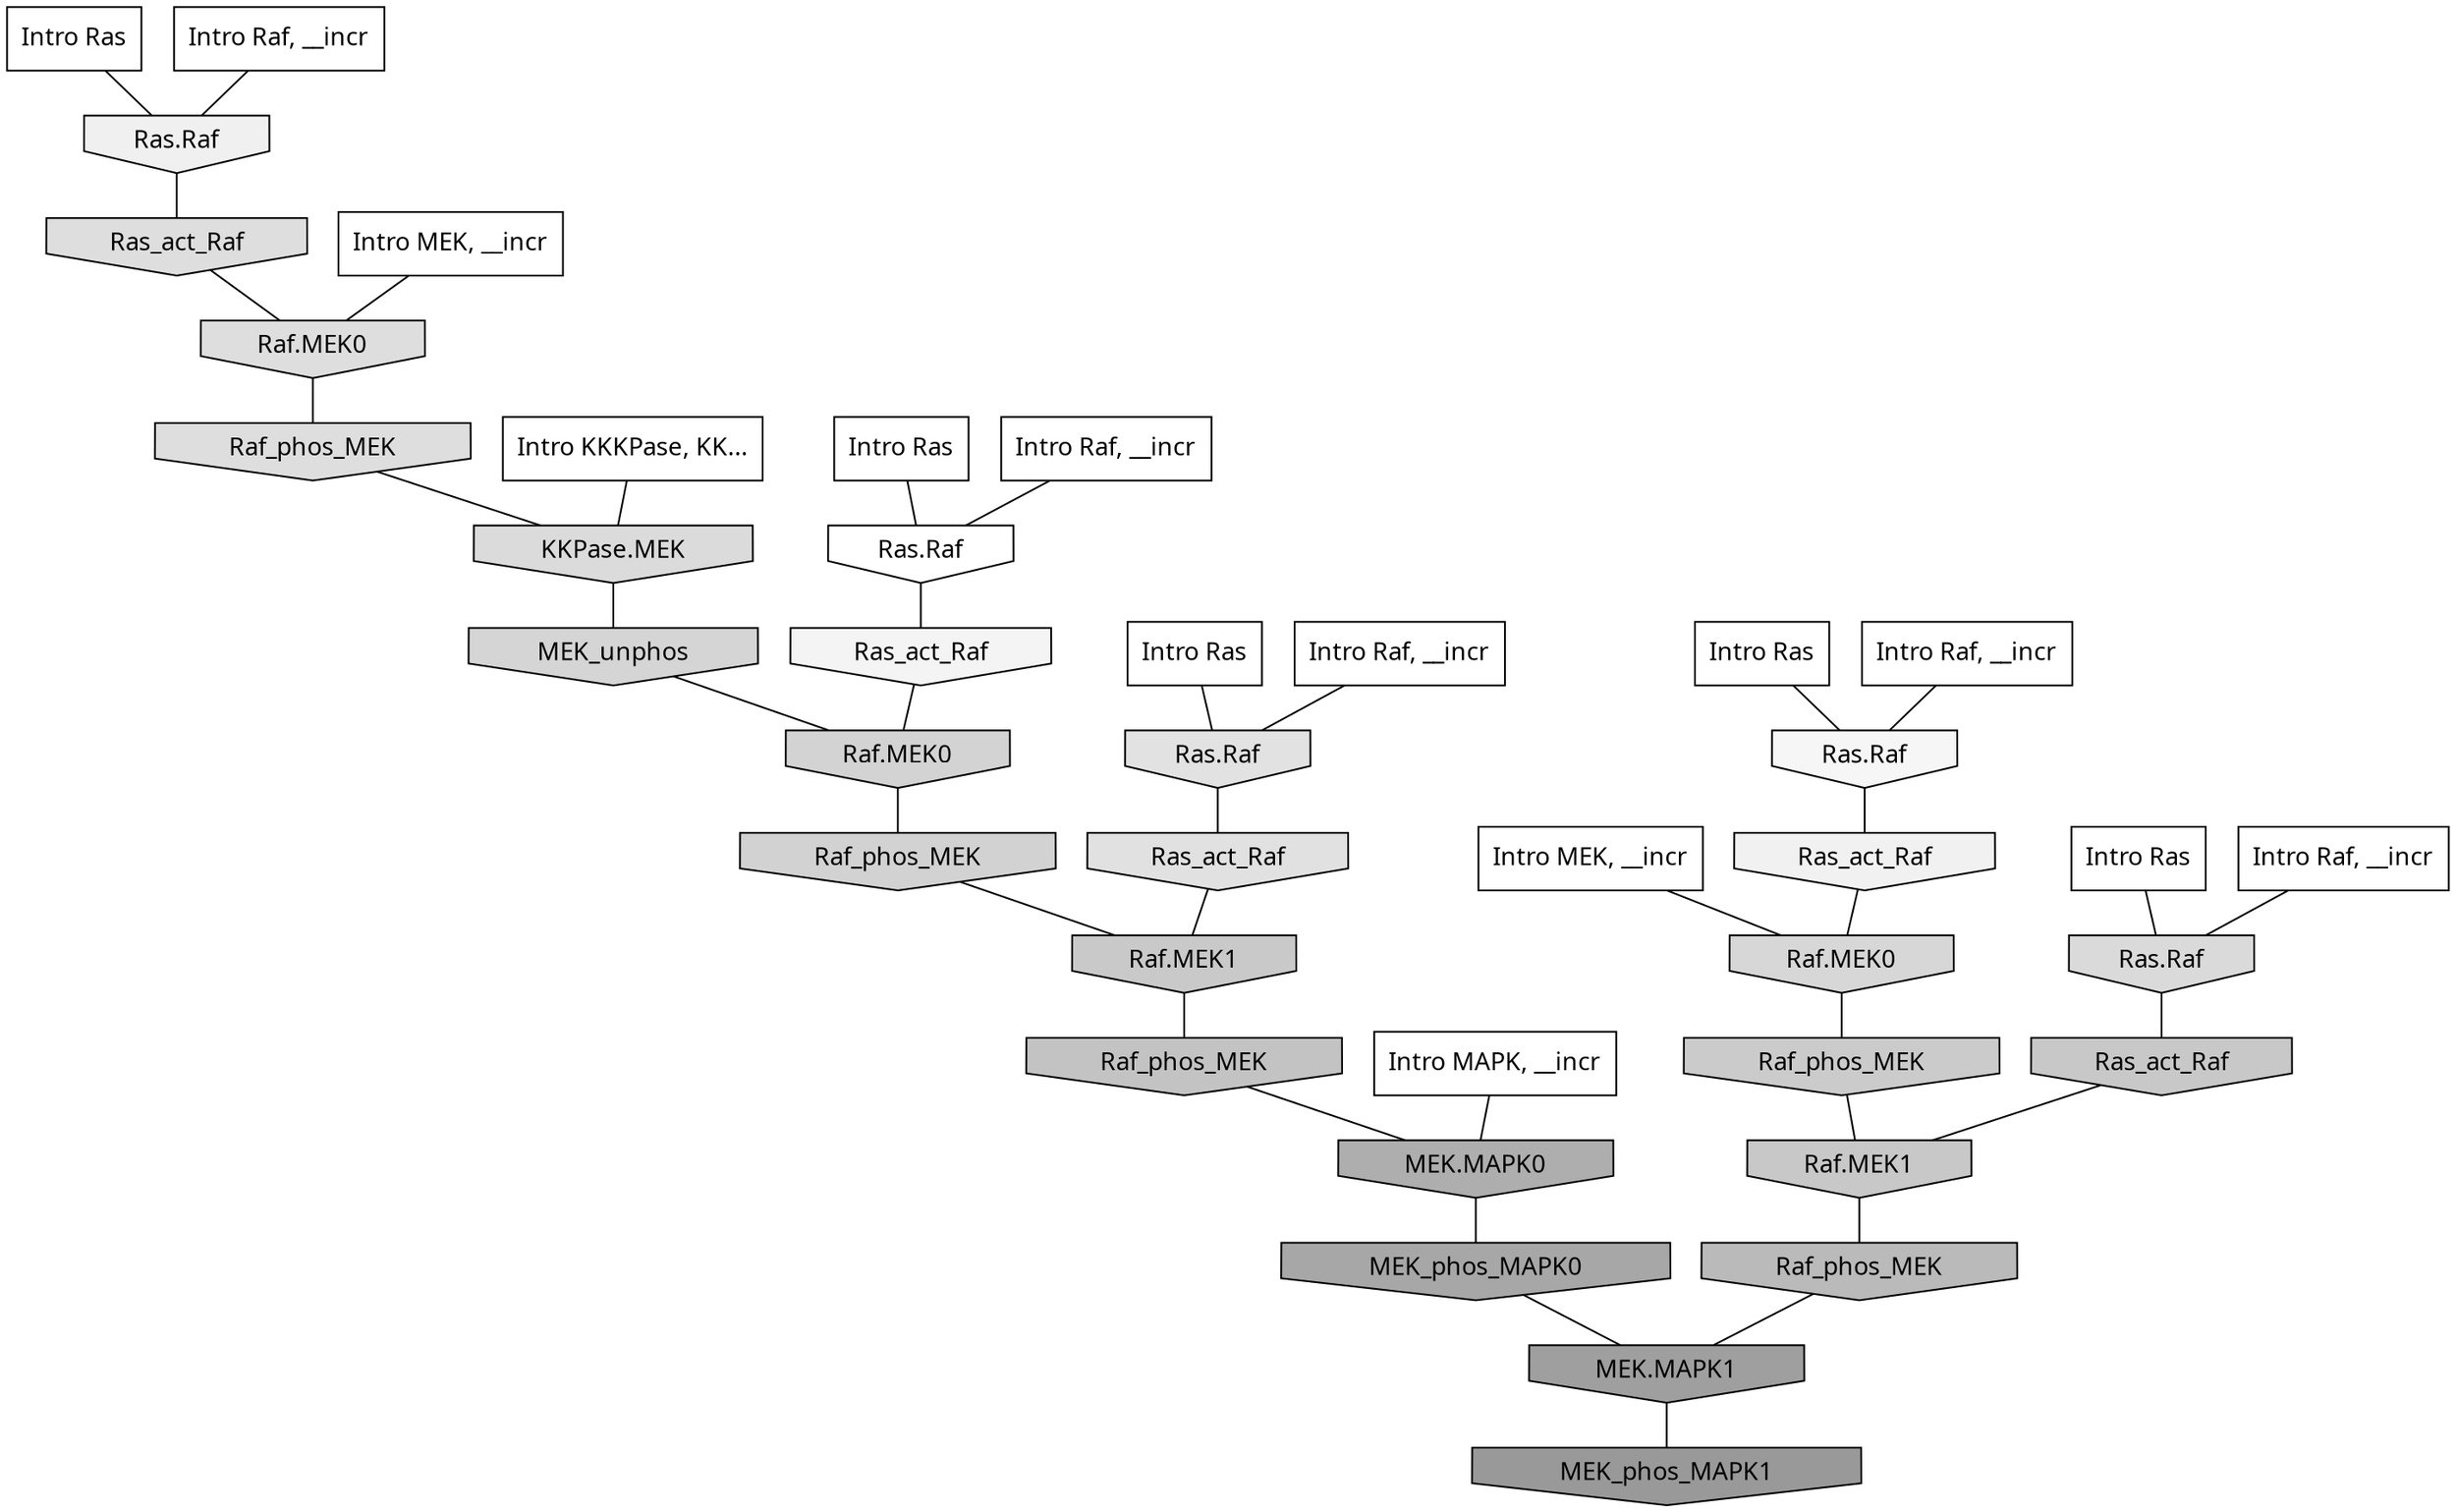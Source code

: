 digraph G{
  rankdir="TB";
  ranksep=0.30;
  node [fontname="CMU Serif"];
  edge [fontname="CMU Serif"];
  
  26 [label="Intro Ras", shape=rectangle, style=filled, fillcolor="0.000 0.000 1.000"]
  
  60 [label="Intro Ras", shape=rectangle, style=filled, fillcolor="0.000 0.000 1.000"]
  
  69 [label="Intro Ras", shape=rectangle, style=filled, fillcolor="0.000 0.000 1.000"]
  
  90 [label="Intro Ras", shape=rectangle, style=filled, fillcolor="0.000 0.000 1.000"]
  
  92 [label="Intro Ras", shape=rectangle, style=filled, fillcolor="0.000 0.000 1.000"]
  
  108 [label="Intro Raf, __incr", shape=rectangle, style=filled, fillcolor="0.000 0.000 1.000"]
  
  256 [label="Intro Raf, __incr", shape=rectangle, style=filled, fillcolor="0.000 0.000 1.000"]
  
  345 [label="Intro Raf, __incr", shape=rectangle, style=filled, fillcolor="0.000 0.000 1.000"]
  
  777 [label="Intro Raf, __incr", shape=rectangle, style=filled, fillcolor="0.000 0.000 1.000"]
  
  797 [label="Intro Raf, __incr", shape=rectangle, style=filled, fillcolor="0.000 0.000 1.000"]
  
  1843 [label="Intro MEK, __incr", shape=rectangle, style=filled, fillcolor="0.000 0.000 1.000"]
  
  1885 [label="Intro MEK, __incr", shape=rectangle, style=filled, fillcolor="0.000 0.000 1.000"]
  
  2893 [label="Intro MAPK, __incr", shape=rectangle, style=filled, fillcolor="0.000 0.000 1.000"]
  
  3154 [label="Intro KKKPase, KK...", shape=rectangle, style=filled, fillcolor="0.000 0.000 1.000"]
  
  3276 [label="Ras.Raf", shape=invhouse, style=filled, fillcolor="0.000 0.000 1.000"]
  
  3567 [label="Ras.Raf", shape=invhouse, style=filled, fillcolor="0.000 0.000 0.963"]
  
  3641 [label="Ras_act_Raf", shape=invhouse, style=filled, fillcolor="0.000 0.000 0.954"]
  
  3781 [label="Ras_act_Raf", shape=invhouse, style=filled, fillcolor="0.000 0.000 0.942"]
  
  3838 [label="Ras.Raf", shape=invhouse, style=filled, fillcolor="0.000 0.000 0.939"]
  
  4685 [label="Ras.Raf", shape=invhouse, style=filled, fillcolor="0.000 0.000 0.885"]
  
  4763 [label="Ras_act_Raf", shape=invhouse, style=filled, fillcolor="0.000 0.000 0.880"]
  
  4908 [label="Ras_act_Raf", shape=invhouse, style=filled, fillcolor="0.000 0.000 0.871"]
  
  4911 [label="Raf.MEK0", shape=invhouse, style=filled, fillcolor="0.000 0.000 0.871"]
  
  4932 [label="Raf_phos_MEK", shape=invhouse, style=filled, fillcolor="0.000 0.000 0.870"]
  
  5118 [label="KKPase.MEK", shape=invhouse, style=filled, fillcolor="0.000 0.000 0.858"]
  
  5230 [label="Ras.Raf", shape=invhouse, style=filled, fillcolor="0.000 0.000 0.853"]
  
  5455 [label="Raf.MEK0", shape=invhouse, style=filled, fillcolor="0.000 0.000 0.841"]
  
  5542 [label="MEK_unphos", shape=invhouse, style=filled, fillcolor="0.000 0.000 0.835"]
  
  5676 [label="Raf.MEK0", shape=invhouse, style=filled, fillcolor="0.000 0.000 0.828"]
  
  5797 [label="Raf_phos_MEK", shape=invhouse, style=filled, fillcolor="0.000 0.000 0.822"]
  
  6386 [label="Raf_phos_MEK", shape=invhouse, style=filled, fillcolor="0.000 0.000 0.794"]
  
  6541 [label="Raf.MEK1", shape=invhouse, style=filled, fillcolor="0.000 0.000 0.789"]
  
  6722 [label="Ras_act_Raf", shape=invhouse, style=filled, fillcolor="0.000 0.000 0.782"]
  
  6728 [label="Raf.MEK1", shape=invhouse, style=filled, fillcolor="0.000 0.000 0.782"]
  
  7230 [label="Raf_phos_MEK", shape=invhouse, style=filled, fillcolor="0.000 0.000 0.765"]
  
  8433 [label="Raf_phos_MEK", shape=invhouse, style=filled, fillcolor="0.000 0.000 0.730"]
  
  10431 [label="MEK.MAPK0", shape=invhouse, style=filled, fillcolor="0.000 0.000 0.683"]
  
  11905 [label="MEK_phos_MAPK0", shape=invhouse, style=filled, fillcolor="0.000 0.000 0.655"]
  
  13934 [label="MEK.MAPK1", shape=invhouse, style=filled, fillcolor="0.000 0.000 0.625"]
  
  15644 [label="MEK_phos_MAPK1", shape=invhouse, style=filled, fillcolor="0.000 0.000 0.600"]
  
  
  13934 -> 15644 [dir=none, color="0.000 0.000 0.000"] 
  11905 -> 13934 [dir=none, color="0.000 0.000 0.000"] 
  10431 -> 11905 [dir=none, color="0.000 0.000 0.000"] 
  8433 -> 13934 [dir=none, color="0.000 0.000 0.000"] 
  7230 -> 10431 [dir=none, color="0.000 0.000 0.000"] 
  6728 -> 8433 [dir=none, color="0.000 0.000 0.000"] 
  6722 -> 6728 [dir=none, color="0.000 0.000 0.000"] 
  6541 -> 7230 [dir=none, color="0.000 0.000 0.000"] 
  6386 -> 6728 [dir=none, color="0.000 0.000 0.000"] 
  5797 -> 6541 [dir=none, color="0.000 0.000 0.000"] 
  5676 -> 5797 [dir=none, color="0.000 0.000 0.000"] 
  5542 -> 5676 [dir=none, color="0.000 0.000 0.000"] 
  5455 -> 6386 [dir=none, color="0.000 0.000 0.000"] 
  5230 -> 6722 [dir=none, color="0.000 0.000 0.000"] 
  5118 -> 5542 [dir=none, color="0.000 0.000 0.000"] 
  4932 -> 5118 [dir=none, color="0.000 0.000 0.000"] 
  4911 -> 4932 [dir=none, color="0.000 0.000 0.000"] 
  4908 -> 4911 [dir=none, color="0.000 0.000 0.000"] 
  4763 -> 6541 [dir=none, color="0.000 0.000 0.000"] 
  4685 -> 4763 [dir=none, color="0.000 0.000 0.000"] 
  3838 -> 4908 [dir=none, color="0.000 0.000 0.000"] 
  3781 -> 5455 [dir=none, color="0.000 0.000 0.000"] 
  3641 -> 5676 [dir=none, color="0.000 0.000 0.000"] 
  3567 -> 3781 [dir=none, color="0.000 0.000 0.000"] 
  3276 -> 3641 [dir=none, color="0.000 0.000 0.000"] 
  3154 -> 5118 [dir=none, color="0.000 0.000 0.000"] 
  2893 -> 10431 [dir=none, color="0.000 0.000 0.000"] 
  1885 -> 4911 [dir=none, color="0.000 0.000 0.000"] 
  1843 -> 5455 [dir=none, color="0.000 0.000 0.000"] 
  797 -> 5230 [dir=none, color="0.000 0.000 0.000"] 
  777 -> 3276 [dir=none, color="0.000 0.000 0.000"] 
  345 -> 3567 [dir=none, color="0.000 0.000 0.000"] 
  256 -> 4685 [dir=none, color="0.000 0.000 0.000"] 
  108 -> 3838 [dir=none, color="0.000 0.000 0.000"] 
  92 -> 5230 [dir=none, color="0.000 0.000 0.000"] 
  90 -> 4685 [dir=none, color="0.000 0.000 0.000"] 
  69 -> 3276 [dir=none, color="0.000 0.000 0.000"] 
  60 -> 3567 [dir=none, color="0.000 0.000 0.000"] 
  26 -> 3838 [dir=none, color="0.000 0.000 0.000"] 
  
  }
